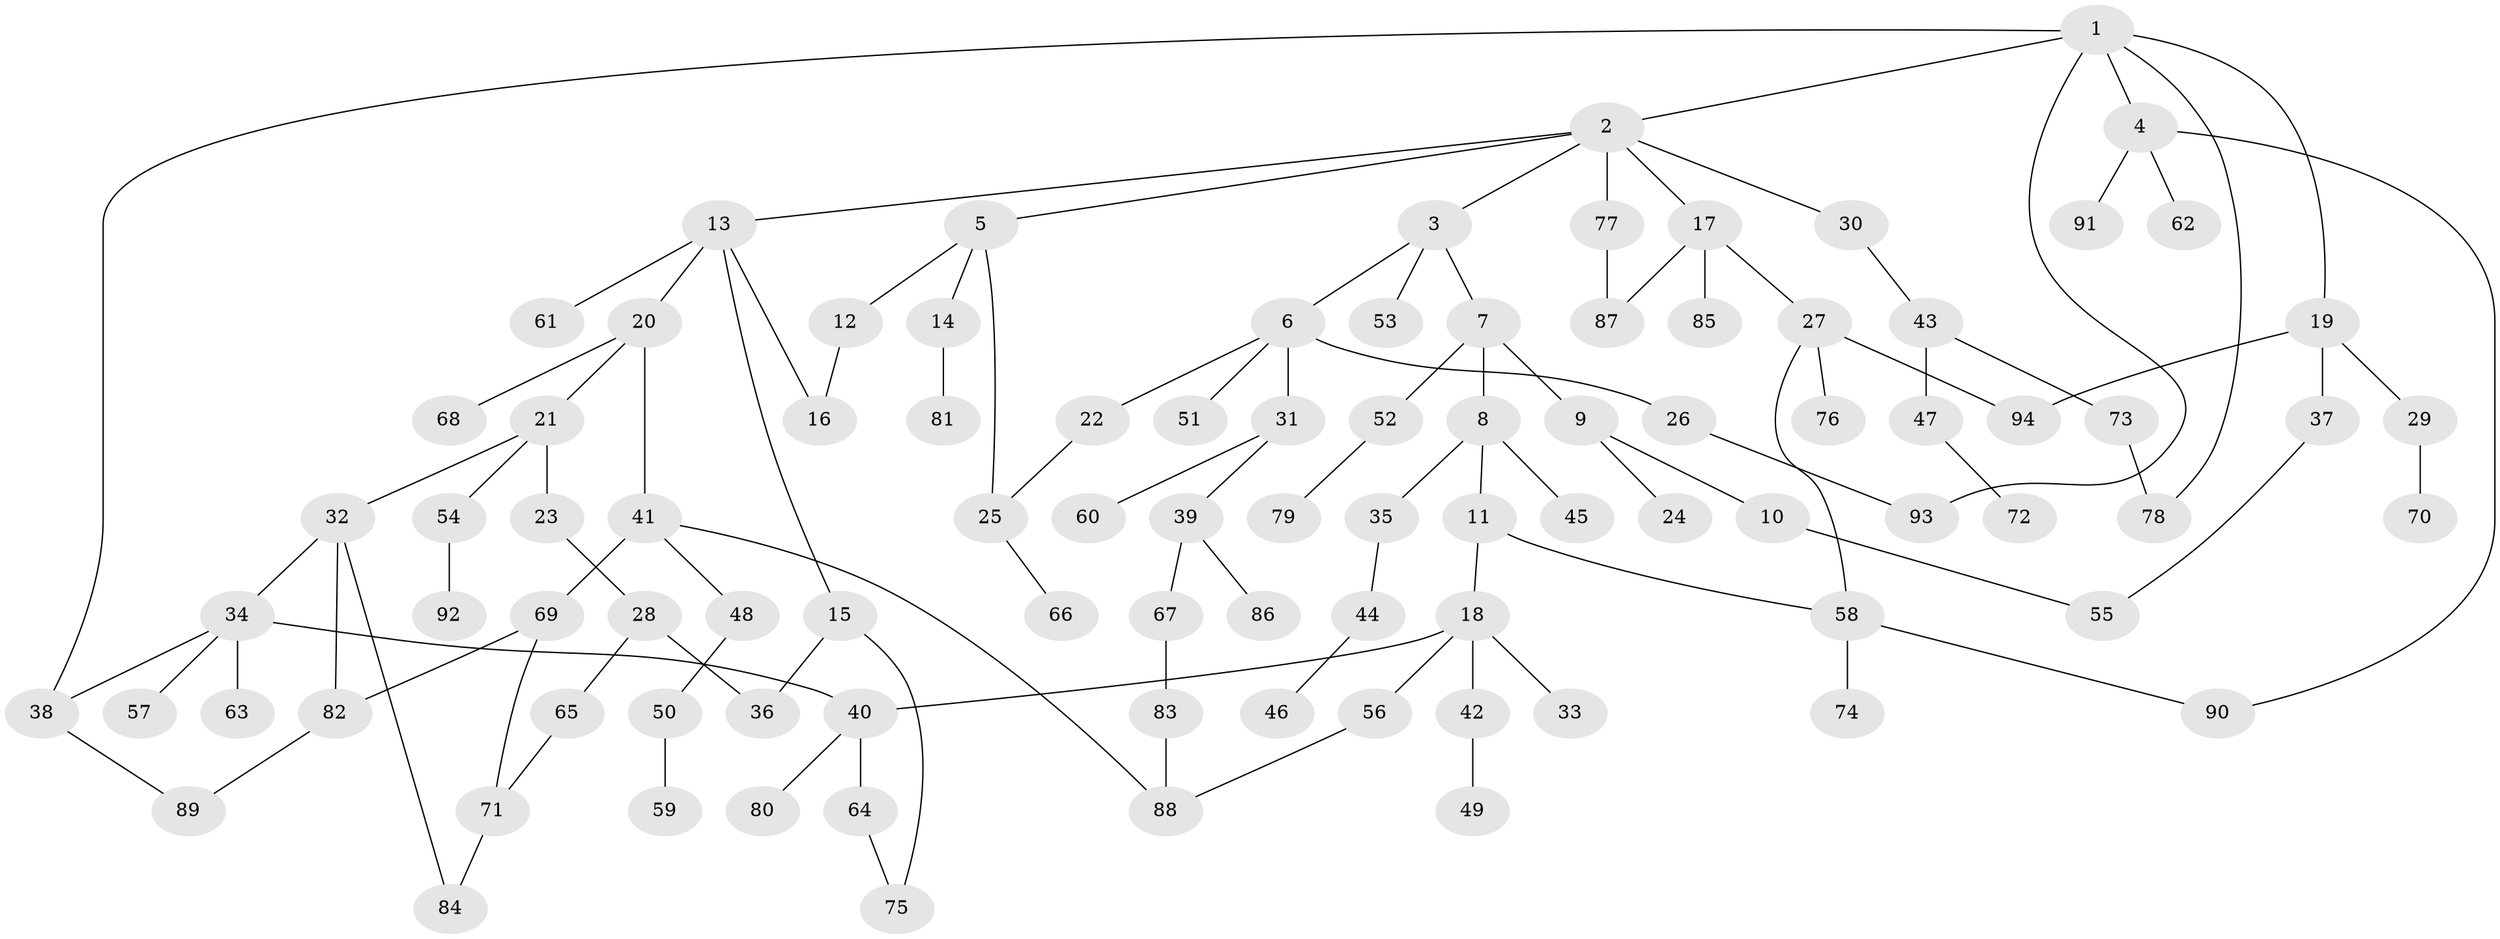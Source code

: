 // Generated by graph-tools (version 1.1) at 2025/34/03/09/25 02:34:22]
// undirected, 94 vertices, 112 edges
graph export_dot {
graph [start="1"]
  node [color=gray90,style=filled];
  1;
  2;
  3;
  4;
  5;
  6;
  7;
  8;
  9;
  10;
  11;
  12;
  13;
  14;
  15;
  16;
  17;
  18;
  19;
  20;
  21;
  22;
  23;
  24;
  25;
  26;
  27;
  28;
  29;
  30;
  31;
  32;
  33;
  34;
  35;
  36;
  37;
  38;
  39;
  40;
  41;
  42;
  43;
  44;
  45;
  46;
  47;
  48;
  49;
  50;
  51;
  52;
  53;
  54;
  55;
  56;
  57;
  58;
  59;
  60;
  61;
  62;
  63;
  64;
  65;
  66;
  67;
  68;
  69;
  70;
  71;
  72;
  73;
  74;
  75;
  76;
  77;
  78;
  79;
  80;
  81;
  82;
  83;
  84;
  85;
  86;
  87;
  88;
  89;
  90;
  91;
  92;
  93;
  94;
  1 -- 2;
  1 -- 4;
  1 -- 19;
  1 -- 38;
  1 -- 93;
  1 -- 78;
  2 -- 3;
  2 -- 5;
  2 -- 13;
  2 -- 17;
  2 -- 30;
  2 -- 77;
  3 -- 6;
  3 -- 7;
  3 -- 53;
  4 -- 62;
  4 -- 90;
  4 -- 91;
  5 -- 12;
  5 -- 14;
  5 -- 25;
  6 -- 22;
  6 -- 26;
  6 -- 31;
  6 -- 51;
  7 -- 8;
  7 -- 9;
  7 -- 52;
  8 -- 11;
  8 -- 35;
  8 -- 45;
  9 -- 10;
  9 -- 24;
  10 -- 55;
  11 -- 18;
  11 -- 58;
  12 -- 16;
  13 -- 15;
  13 -- 16;
  13 -- 20;
  13 -- 61;
  14 -- 81;
  15 -- 36;
  15 -- 75;
  17 -- 27;
  17 -- 85;
  17 -- 87;
  18 -- 33;
  18 -- 40;
  18 -- 42;
  18 -- 56;
  19 -- 29;
  19 -- 37;
  19 -- 94;
  20 -- 21;
  20 -- 41;
  20 -- 68;
  21 -- 23;
  21 -- 32;
  21 -- 54;
  22 -- 25;
  23 -- 28;
  25 -- 66;
  26 -- 93;
  27 -- 58;
  27 -- 76;
  27 -- 94;
  28 -- 36;
  28 -- 65;
  29 -- 70;
  30 -- 43;
  31 -- 39;
  31 -- 60;
  32 -- 34;
  32 -- 82;
  32 -- 84;
  34 -- 57;
  34 -- 63;
  34 -- 38;
  34 -- 40;
  35 -- 44;
  37 -- 55;
  38 -- 89;
  39 -- 67;
  39 -- 86;
  40 -- 64;
  40 -- 80;
  41 -- 48;
  41 -- 69;
  41 -- 88;
  42 -- 49;
  43 -- 47;
  43 -- 73;
  44 -- 46;
  47 -- 72;
  48 -- 50;
  50 -- 59;
  52 -- 79;
  54 -- 92;
  56 -- 88;
  58 -- 74;
  58 -- 90;
  64 -- 75;
  65 -- 71;
  67 -- 83;
  69 -- 82;
  69 -- 71;
  71 -- 84;
  73 -- 78;
  77 -- 87;
  82 -- 89;
  83 -- 88;
}

